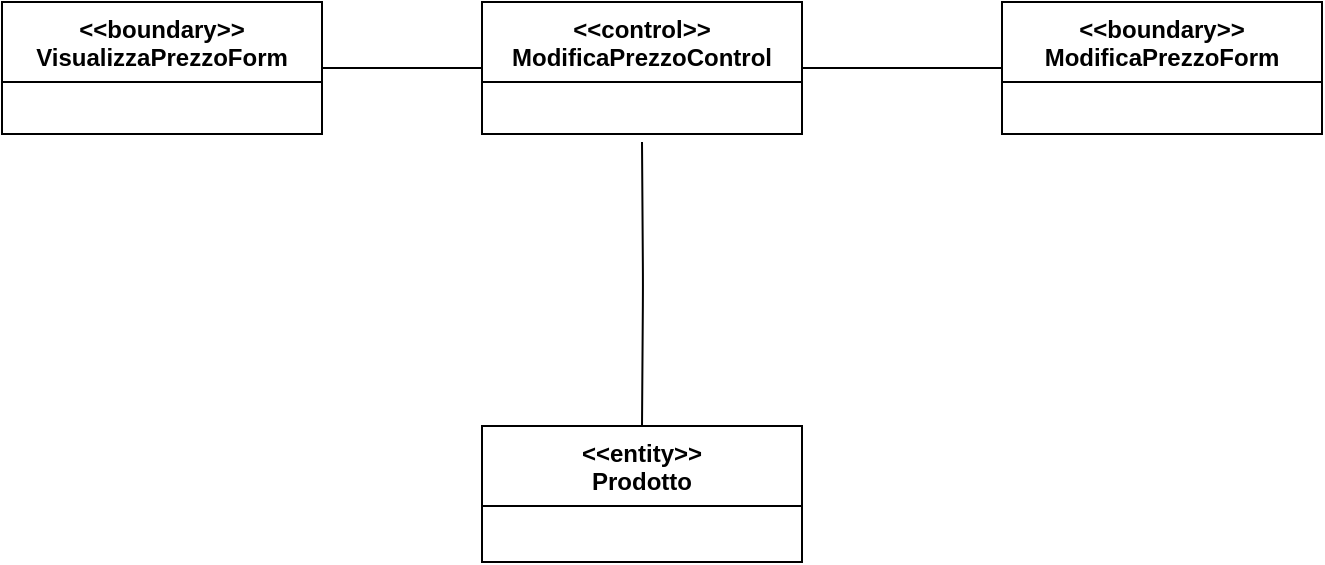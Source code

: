 <mxfile version="13.10.0" type="device"><diagram id="Wj8UE1-gnwmGRsxsp3kP" name="Page-1"><mxGraphModel dx="1038" dy="568" grid="1" gridSize="10" guides="1" tooltips="1" connect="1" arrows="1" fold="1" page="1" pageScale="1" pageWidth="1169" pageHeight="827" math="0" shadow="0"><root><mxCell id="0"/><mxCell id="1" parent="0"/><mxCell id="XERsdVz0aC2Eikz24GnG-1" value="&lt;&lt;boundary&gt;&gt;&#10;VisualizzaPrezzoForm" style="swimlane;fontStyle=1;align=center;verticalAlign=top;childLayout=stackLayout;horizontal=1;startSize=40;horizontalStack=0;resizeParent=1;resizeParentMax=0;resizeLast=0;collapsible=1;marginBottom=0;" parent="1" vertex="1"><mxGeometry x="150" y="340" width="160" height="66" as="geometry"/></mxCell><mxCell id="XERsdVz0aC2Eikz24GnG-5" value="&lt;&lt;control&gt;&gt;&#10;ModificaPrezzoControl" style="swimlane;fontStyle=1;align=center;verticalAlign=top;childLayout=stackLayout;horizontal=1;startSize=40;horizontalStack=0;resizeParent=1;resizeParentMax=0;resizeLast=0;collapsible=1;marginBottom=0;" parent="1" vertex="1"><mxGeometry x="390" y="340" width="160" height="66" as="geometry"/></mxCell><mxCell id="XERsdVz0aC2Eikz24GnG-15" value="&lt;&lt;boundary&gt;&gt;&#10;ModificaPrezzoForm" style="swimlane;fontStyle=1;align=center;verticalAlign=top;childLayout=stackLayout;horizontal=1;startSize=40;horizontalStack=0;resizeParent=1;resizeParentMax=0;resizeLast=0;collapsible=1;marginBottom=0;" parent="1" vertex="1"><mxGeometry x="650" y="340" width="160" height="66" as="geometry"/></mxCell><mxCell id="XERsdVz0aC2Eikz24GnG-16" value="" style="endArrow=none;html=1;edgeStyle=orthogonalEdgeStyle;exitX=1;exitY=0.5;exitDx=0;exitDy=0;" parent="1" source="XERsdVz0aC2Eikz24GnG-1" edge="1"><mxGeometry relative="1" as="geometry"><mxPoint x="450" y="300" as="sourcePoint"/><mxPoint x="390" y="373" as="targetPoint"/></mxGeometry></mxCell><mxCell id="XERsdVz0aC2Eikz24GnG-19" value="" style="endArrow=none;html=1;edgeStyle=orthogonalEdgeStyle;exitX=1;exitY=0.5;exitDx=0;exitDy=0;entryX=0;entryY=0.5;entryDx=0;entryDy=0;" parent="1" source="XERsdVz0aC2Eikz24GnG-5" target="XERsdVz0aC2Eikz24GnG-15" edge="1"><mxGeometry relative="1" as="geometry"><mxPoint x="320" y="383" as="sourcePoint"/><mxPoint x="400" y="383" as="targetPoint"/><Array as="points"><mxPoint x="600" y="373"/><mxPoint x="600" y="373"/></Array></mxGeometry></mxCell><mxCell id="XERsdVz0aC2Eikz24GnG-26" value="" style="endArrow=none;html=1;edgeStyle=orthogonalEdgeStyle;entryX=0.5;entryY=0;entryDx=0;entryDy=0;" parent="1" target="XERsdVz0aC2Eikz24GnG-9" edge="1"><mxGeometry relative="1" as="geometry"><mxPoint x="470" y="410" as="sourcePoint"/><mxPoint x="610" y="300" as="targetPoint"/></mxGeometry></mxCell><mxCell id="XERsdVz0aC2Eikz24GnG-9" value="&lt;&lt;entity&gt;&gt;&#10;Prodotto" style="swimlane;fontStyle=1;align=center;verticalAlign=top;childLayout=stackLayout;horizontal=1;startSize=40;horizontalStack=0;resizeParent=1;resizeParentMax=0;resizeLast=0;collapsible=1;marginBottom=0;" parent="1" vertex="1"><mxGeometry x="390" y="552" width="160" height="68" as="geometry"/></mxCell></root></mxGraphModel></diagram></mxfile>
